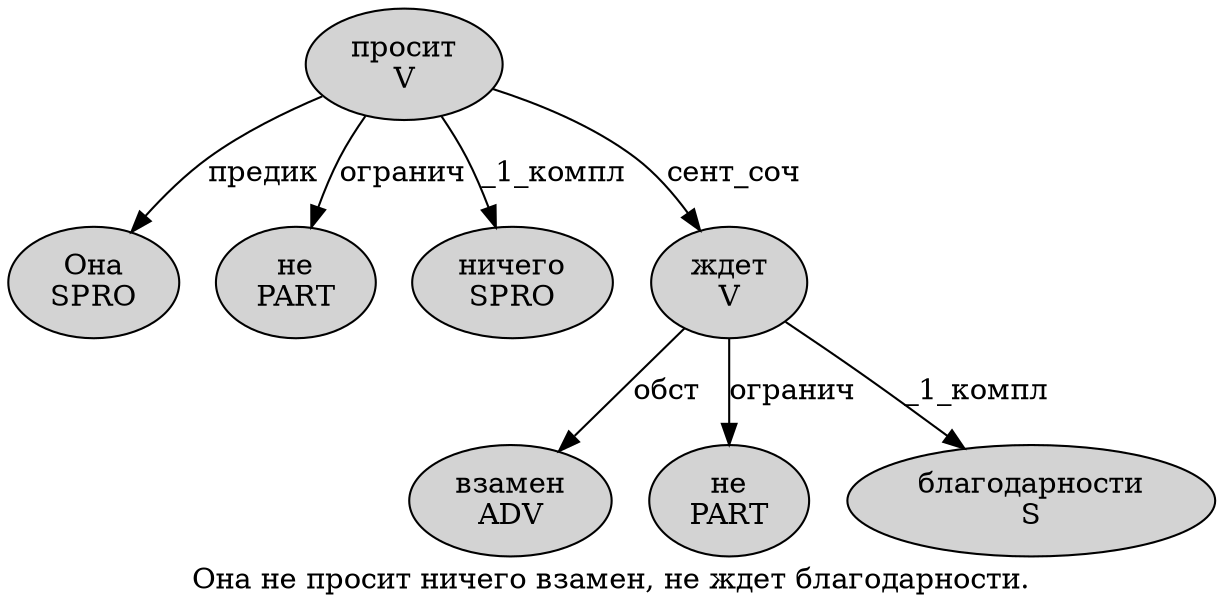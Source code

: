digraph SENTENCE_1450 {
	graph [label="Она не просит ничего взамен, не ждет благодарности."]
	node [style=filled]
		0 [label="Она
SPRO" color="" fillcolor=lightgray penwidth=1 shape=ellipse]
		1 [label="не
PART" color="" fillcolor=lightgray penwidth=1 shape=ellipse]
		2 [label="просит
V" color="" fillcolor=lightgray penwidth=1 shape=ellipse]
		3 [label="ничего
SPRO" color="" fillcolor=lightgray penwidth=1 shape=ellipse]
		4 [label="взамен
ADV" color="" fillcolor=lightgray penwidth=1 shape=ellipse]
		6 [label="не
PART" color="" fillcolor=lightgray penwidth=1 shape=ellipse]
		7 [label="ждет
V" color="" fillcolor=lightgray penwidth=1 shape=ellipse]
		8 [label="благодарности
S" color="" fillcolor=lightgray penwidth=1 shape=ellipse]
			2 -> 0 [label="предик"]
			2 -> 1 [label="огранич"]
			2 -> 3 [label="_1_компл"]
			2 -> 7 [label="сент_соч"]
			7 -> 4 [label="обст"]
			7 -> 6 [label="огранич"]
			7 -> 8 [label="_1_компл"]
}